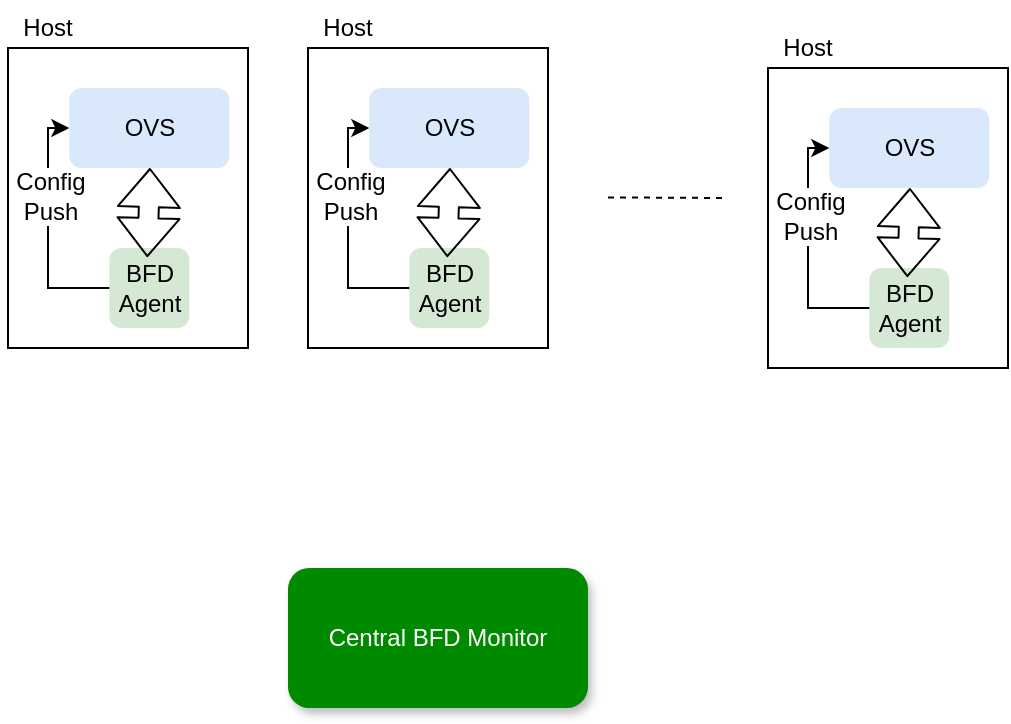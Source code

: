 <mxfile version="12.4.2" type="github" pages="1">
  <diagram id="HozCwNSfqqugQ0Yzk6nG" name="Page-1">
    <mxGraphModel dx="1986" dy="1148" grid="1" gridSize="10" guides="1" tooltips="1" connect="1" arrows="1" fold="1" page="1" pageScale="1" pageWidth="1100" pageHeight="850" math="0" shadow="0">
      <root>
        <mxCell id="0"/>
        <mxCell id="1" parent="0"/>
        <mxCell id="-FQGyZQafQDy_hneOG7Y-9" value="Central BFD Monitor" style="rounded=1;whiteSpace=wrap;html=1;fillColor=#008a00;strokeColor=none;fontColor=#ffffff;gradientColor=none;shadow=1;" vertex="1" parent="1">
          <mxGeometry x="320" y="360" width="150" height="70" as="geometry"/>
        </mxCell>
        <mxCell id="-FQGyZQafQDy_hneOG7Y-12" value="" style="group" vertex="1" connectable="0" parent="1">
          <mxGeometry x="180" y="80" width="120" height="170" as="geometry"/>
        </mxCell>
        <mxCell id="-FQGyZQafQDy_hneOG7Y-10" value="" style="rounded=0;whiteSpace=wrap;html=1;" vertex="1" parent="-FQGyZQafQDy_hneOG7Y-12">
          <mxGeometry y="20" width="120" height="150" as="geometry"/>
        </mxCell>
        <mxCell id="-FQGyZQafQDy_hneOG7Y-1" value="OVS" style="rounded=1;whiteSpace=wrap;html=1;fillColor=#dae8fc;strokeColor=none;" vertex="1" parent="-FQGyZQafQDy_hneOG7Y-12">
          <mxGeometry x="30.66" y="40" width="80" height="40" as="geometry"/>
        </mxCell>
        <mxCell id="-FQGyZQafQDy_hneOG7Y-2" value="BFD&lt;br&gt;Agent" style="rounded=1;whiteSpace=wrap;html=1;fillColor=#d5e8d4;strokeColor=none;" vertex="1" parent="-FQGyZQafQDy_hneOG7Y-12">
          <mxGeometry x="50.66" y="120" width="40" height="40" as="geometry"/>
        </mxCell>
        <mxCell id="-FQGyZQafQDy_hneOG7Y-3" value="" style="shape=flexArrow;endArrow=classic;startArrow=classic;html=1;entryX=0.475;entryY=0.114;entryDx=0;entryDy=0;entryPerimeter=0;" edge="1" parent="-FQGyZQafQDy_hneOG7Y-12" target="-FQGyZQafQDy_hneOG7Y-2">
          <mxGeometry width="50" height="50" relative="1" as="geometry">
            <mxPoint x="71" y="80" as="sourcePoint"/>
            <mxPoint x="80.66" y="100" as="targetPoint"/>
          </mxGeometry>
        </mxCell>
        <mxCell id="-FQGyZQafQDy_hneOG7Y-7" value="" style="endArrow=classic;html=1;exitX=0;exitY=0.5;exitDx=0;exitDy=0;entryX=0;entryY=0.5;entryDx=0;entryDy=0;edgeStyle=orthogonalEdgeStyle;rounded=0;" edge="1" parent="-FQGyZQafQDy_hneOG7Y-12" source="-FQGyZQafQDy_hneOG7Y-2" target="-FQGyZQafQDy_hneOG7Y-1">
          <mxGeometry width="50" height="50" relative="1" as="geometry">
            <mxPoint x="20" y="310" as="sourcePoint"/>
            <mxPoint x="70" y="260" as="targetPoint"/>
            <Array as="points">
              <mxPoint x="20" y="140"/>
              <mxPoint x="20" y="60"/>
            </Array>
          </mxGeometry>
        </mxCell>
        <mxCell id="-FQGyZQafQDy_hneOG7Y-8" value="Config&lt;br&gt;Push" style="text;html=1;align=center;verticalAlign=middle;resizable=0;points=[];;labelBackgroundColor=#ffffff;" vertex="1" connectable="0" parent="-FQGyZQafQDy_hneOG7Y-7">
          <mxGeometry x="0.26" y="-1" relative="1" as="geometry">
            <mxPoint as="offset"/>
          </mxGeometry>
        </mxCell>
        <mxCell id="-FQGyZQafQDy_hneOG7Y-11" value="Host" style="text;html=1;strokeColor=none;fillColor=none;align=center;verticalAlign=middle;whiteSpace=wrap;rounded=0;shadow=1;" vertex="1" parent="-FQGyZQafQDy_hneOG7Y-12">
          <mxGeometry width="40" height="20" as="geometry"/>
        </mxCell>
        <mxCell id="-FQGyZQafQDy_hneOG7Y-13" value="" style="group" vertex="1" connectable="0" parent="1">
          <mxGeometry x="330" y="80" width="120" height="170" as="geometry"/>
        </mxCell>
        <mxCell id="-FQGyZQafQDy_hneOG7Y-14" value="" style="rounded=0;whiteSpace=wrap;html=1;" vertex="1" parent="-FQGyZQafQDy_hneOG7Y-13">
          <mxGeometry y="20" width="120" height="150" as="geometry"/>
        </mxCell>
        <mxCell id="-FQGyZQafQDy_hneOG7Y-15" value="OVS" style="rounded=1;whiteSpace=wrap;html=1;fillColor=#dae8fc;strokeColor=none;" vertex="1" parent="-FQGyZQafQDy_hneOG7Y-13">
          <mxGeometry x="30.66" y="40" width="80" height="40" as="geometry"/>
        </mxCell>
        <mxCell id="-FQGyZQafQDy_hneOG7Y-16" value="BFD&lt;br&gt;Agent" style="rounded=1;whiteSpace=wrap;html=1;fillColor=#d5e8d4;strokeColor=none;" vertex="1" parent="-FQGyZQafQDy_hneOG7Y-13">
          <mxGeometry x="50.66" y="120" width="40" height="40" as="geometry"/>
        </mxCell>
        <mxCell id="-FQGyZQafQDy_hneOG7Y-17" value="" style="shape=flexArrow;endArrow=classic;startArrow=classic;html=1;entryX=0.475;entryY=0.114;entryDx=0;entryDy=0;entryPerimeter=0;" edge="1" parent="-FQGyZQafQDy_hneOG7Y-13" target="-FQGyZQafQDy_hneOG7Y-16">
          <mxGeometry width="50" height="50" relative="1" as="geometry">
            <mxPoint x="71" y="80" as="sourcePoint"/>
            <mxPoint x="80.66" y="100" as="targetPoint"/>
          </mxGeometry>
        </mxCell>
        <mxCell id="-FQGyZQafQDy_hneOG7Y-18" value="" style="endArrow=classic;html=1;exitX=0;exitY=0.5;exitDx=0;exitDy=0;entryX=0;entryY=0.5;entryDx=0;entryDy=0;edgeStyle=orthogonalEdgeStyle;rounded=0;" edge="1" parent="-FQGyZQafQDy_hneOG7Y-13" source="-FQGyZQafQDy_hneOG7Y-16" target="-FQGyZQafQDy_hneOG7Y-15">
          <mxGeometry width="50" height="50" relative="1" as="geometry">
            <mxPoint x="20" y="310" as="sourcePoint"/>
            <mxPoint x="70" y="260" as="targetPoint"/>
            <Array as="points">
              <mxPoint x="20" y="140"/>
              <mxPoint x="20" y="60"/>
            </Array>
          </mxGeometry>
        </mxCell>
        <mxCell id="-FQGyZQafQDy_hneOG7Y-19" value="Config&lt;br&gt;Push" style="text;html=1;align=center;verticalAlign=middle;resizable=0;points=[];;labelBackgroundColor=#ffffff;" vertex="1" connectable="0" parent="-FQGyZQafQDy_hneOG7Y-18">
          <mxGeometry x="0.26" y="-1" relative="1" as="geometry">
            <mxPoint as="offset"/>
          </mxGeometry>
        </mxCell>
        <mxCell id="-FQGyZQafQDy_hneOG7Y-20" value="Host" style="text;html=1;strokeColor=none;fillColor=none;align=center;verticalAlign=middle;whiteSpace=wrap;rounded=0;shadow=1;" vertex="1" parent="-FQGyZQafQDy_hneOG7Y-13">
          <mxGeometry width="40" height="20" as="geometry"/>
        </mxCell>
        <mxCell id="-FQGyZQafQDy_hneOG7Y-29" value="" style="group" vertex="1" connectable="0" parent="1">
          <mxGeometry x="560" y="90" width="120" height="170" as="geometry"/>
        </mxCell>
        <mxCell id="-FQGyZQafQDy_hneOG7Y-30" value="" style="rounded=0;whiteSpace=wrap;html=1;" vertex="1" parent="-FQGyZQafQDy_hneOG7Y-29">
          <mxGeometry y="20" width="120" height="150" as="geometry"/>
        </mxCell>
        <mxCell id="-FQGyZQafQDy_hneOG7Y-31" value="OVS" style="rounded=1;whiteSpace=wrap;html=1;fillColor=#dae8fc;strokeColor=none;" vertex="1" parent="-FQGyZQafQDy_hneOG7Y-29">
          <mxGeometry x="30.66" y="40" width="80" height="40" as="geometry"/>
        </mxCell>
        <mxCell id="-FQGyZQafQDy_hneOG7Y-32" value="BFD&lt;br&gt;Agent" style="rounded=1;whiteSpace=wrap;html=1;fillColor=#d5e8d4;strokeColor=none;" vertex="1" parent="-FQGyZQafQDy_hneOG7Y-29">
          <mxGeometry x="50.66" y="120" width="40" height="40" as="geometry"/>
        </mxCell>
        <mxCell id="-FQGyZQafQDy_hneOG7Y-33" value="" style="shape=flexArrow;endArrow=classic;startArrow=classic;html=1;entryX=0.475;entryY=0.114;entryDx=0;entryDy=0;entryPerimeter=0;" edge="1" parent="-FQGyZQafQDy_hneOG7Y-29" target="-FQGyZQafQDy_hneOG7Y-32">
          <mxGeometry width="50" height="50" relative="1" as="geometry">
            <mxPoint x="71" y="80" as="sourcePoint"/>
            <mxPoint x="80.66" y="100" as="targetPoint"/>
          </mxGeometry>
        </mxCell>
        <mxCell id="-FQGyZQafQDy_hneOG7Y-34" value="" style="endArrow=classic;html=1;exitX=0;exitY=0.5;exitDx=0;exitDy=0;entryX=0;entryY=0.5;entryDx=0;entryDy=0;edgeStyle=orthogonalEdgeStyle;rounded=0;" edge="1" parent="-FQGyZQafQDy_hneOG7Y-29" source="-FQGyZQafQDy_hneOG7Y-32" target="-FQGyZQafQDy_hneOG7Y-31">
          <mxGeometry width="50" height="50" relative="1" as="geometry">
            <mxPoint x="20" y="310" as="sourcePoint"/>
            <mxPoint x="70" y="260" as="targetPoint"/>
            <Array as="points">
              <mxPoint x="20" y="140"/>
              <mxPoint x="20" y="60"/>
            </Array>
          </mxGeometry>
        </mxCell>
        <mxCell id="-FQGyZQafQDy_hneOG7Y-35" value="Config&lt;br&gt;Push" style="text;html=1;align=center;verticalAlign=middle;resizable=0;points=[];;labelBackgroundColor=#ffffff;" vertex="1" connectable="0" parent="-FQGyZQafQDy_hneOG7Y-34">
          <mxGeometry x="0.26" y="-1" relative="1" as="geometry">
            <mxPoint as="offset"/>
          </mxGeometry>
        </mxCell>
        <mxCell id="-FQGyZQafQDy_hneOG7Y-36" value="Host" style="text;html=1;strokeColor=none;fillColor=none;align=center;verticalAlign=middle;whiteSpace=wrap;rounded=0;shadow=1;" vertex="1" parent="-FQGyZQafQDy_hneOG7Y-29">
          <mxGeometry width="40" height="20" as="geometry"/>
        </mxCell>
        <mxCell id="-FQGyZQafQDy_hneOG7Y-38" value="" style="endArrow=none;dashed=1;html=1;" edge="1" parent="1">
          <mxGeometry width="50" height="50" relative="1" as="geometry">
            <mxPoint x="480" y="174.71" as="sourcePoint"/>
            <mxPoint x="540" y="175" as="targetPoint"/>
          </mxGeometry>
        </mxCell>
      </root>
    </mxGraphModel>
  </diagram>
</mxfile>
